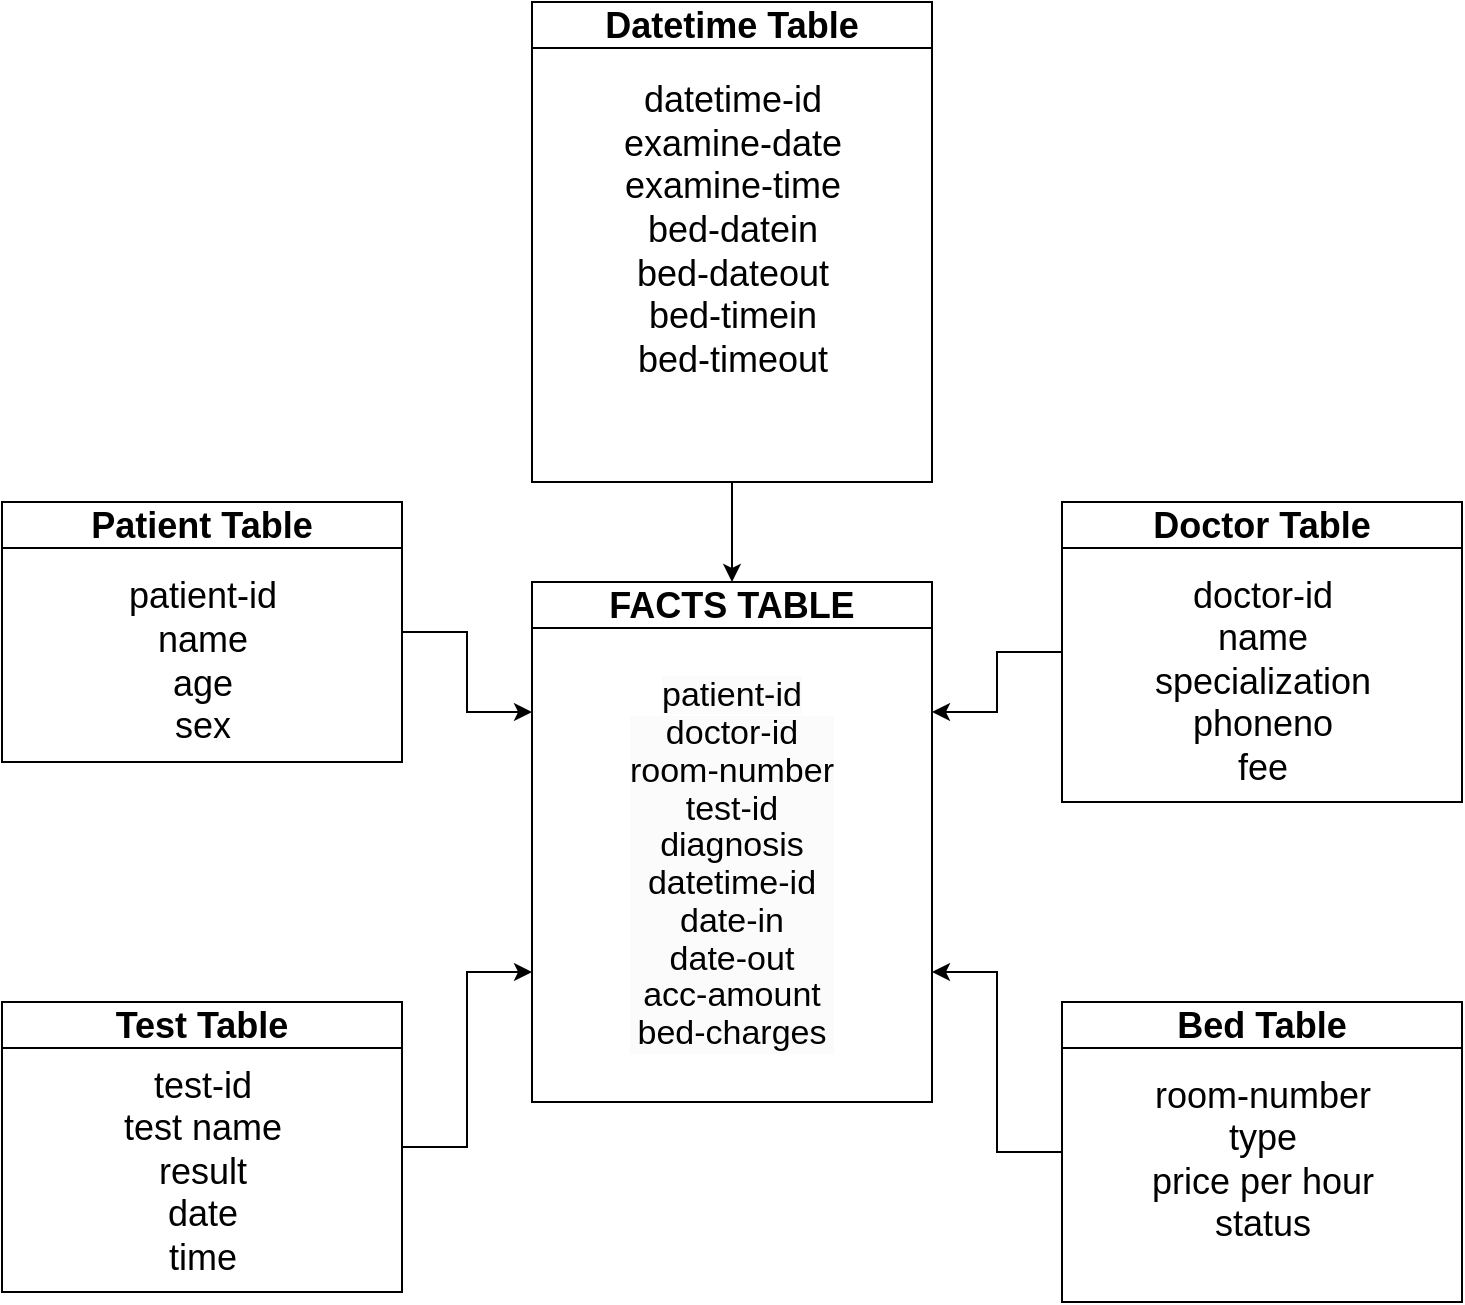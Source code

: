 <mxfile version="26.0.11">
  <diagram id="R2lEEEUBdFMjLlhIrx00" name="Page-1">
    <mxGraphModel dx="1985" dy="1135" grid="1" gridSize="10" guides="1" tooltips="1" connect="1" arrows="1" fold="1" page="1" pageScale="1" pageWidth="850" pageHeight="1100" math="0" shadow="0" extFonts="Permanent Marker^https://fonts.googleapis.com/css?family=Permanent+Marker">
      <root>
        <mxCell id="0" />
        <mxCell id="1" parent="0" />
        <mxCell id="8a2_uwXVVdshXIzQW2-n-33" value="&lt;font style=&quot;font-size: 18px;&quot;&gt;FACTS TABLE&lt;/font&gt;" style="swimlane;whiteSpace=wrap;html=1;" vertex="1" parent="1">
          <mxGeometry x="325" y="430" width="200" height="260" as="geometry" />
        </mxCell>
        <mxCell id="8a2_uwXVVdshXIzQW2-n-54" value="&lt;font style=&quot;forced-color-adjust: none; color: rgb(0, 0, 0); font-family: Helvetica; font-style: normal; font-variant-ligatures: normal; font-variant-caps: normal; font-weight: 400; letter-spacing: normal; orphans: 2; text-indent: 0px; text-transform: none; widows: 2; word-spacing: 0px; -webkit-text-stroke-width: 0px; white-space: nowrap; background-color: rgb(251, 251, 251); text-decoration-thickness: initial; text-decoration-style: initial; text-decoration-color: initial; line-height: 110%;&quot;&gt;patient-id&lt;/font&gt;&lt;div style=&quot;forced-color-adjust: none; color: rgb(0, 0, 0); font-family: Helvetica; font-style: normal; font-variant-ligatures: normal; font-variant-caps: normal; font-weight: 400; letter-spacing: normal; orphans: 2; text-indent: 0px; text-transform: none; widows: 2; word-spacing: 0px; -webkit-text-stroke-width: 0px; white-space: nowrap; background-color: rgb(251, 251, 251); text-decoration-thickness: initial; text-decoration-style: initial; text-decoration-color: initial; line-height: 110%;&quot;&gt;&lt;font style=&quot;forced-color-adjust: none; line-height: 110%;&quot;&gt;doctor-id&lt;/font&gt;&lt;/div&gt;&lt;div style=&quot;forced-color-adjust: none; color: rgb(0, 0, 0); font-family: Helvetica; font-style: normal; font-variant-ligatures: normal; font-variant-caps: normal; font-weight: 400; letter-spacing: normal; orphans: 2; text-indent: 0px; text-transform: none; widows: 2; word-spacing: 0px; -webkit-text-stroke-width: 0px; white-space: nowrap; background-color: rgb(251, 251, 251); text-decoration-thickness: initial; text-decoration-style: initial; text-decoration-color: initial; line-height: 110%;&quot;&gt;&lt;font style=&quot;forced-color-adjust: none; line-height: 110%;&quot;&gt;room-number&lt;/font&gt;&lt;/div&gt;&lt;div style=&quot;forced-color-adjust: none; color: rgb(0, 0, 0); font-family: Helvetica; font-style: normal; font-variant-ligatures: normal; font-variant-caps: normal; font-weight: 400; letter-spacing: normal; orphans: 2; text-indent: 0px; text-transform: none; widows: 2; word-spacing: 0px; -webkit-text-stroke-width: 0px; white-space: nowrap; background-color: rgb(251, 251, 251); text-decoration-thickness: initial; text-decoration-style: initial; text-decoration-color: initial; line-height: 110%;&quot;&gt;&lt;font style=&quot;forced-color-adjust: none; line-height: 110%;&quot;&gt;test-id&lt;/font&gt;&lt;/div&gt;&lt;div style=&quot;forced-color-adjust: none; color: rgb(0, 0, 0); font-family: Helvetica; font-style: normal; font-variant-ligatures: normal; font-variant-caps: normal; font-weight: 400; letter-spacing: normal; orphans: 2; text-indent: 0px; text-transform: none; widows: 2; word-spacing: 0px; -webkit-text-stroke-width: 0px; white-space: nowrap; background-color: rgb(251, 251, 251); text-decoration-thickness: initial; text-decoration-style: initial; text-decoration-color: initial; line-height: 110%;&quot;&gt;&lt;font style=&quot;forced-color-adjust: none; line-height: 110%;&quot;&gt;diagnosis&lt;/font&gt;&lt;/div&gt;&lt;div style=&quot;forced-color-adjust: none; color: rgb(0, 0, 0); font-family: Helvetica; font-style: normal; font-variant-ligatures: normal; font-variant-caps: normal; font-weight: 400; letter-spacing: normal; orphans: 2; text-indent: 0px; text-transform: none; widows: 2; word-spacing: 0px; -webkit-text-stroke-width: 0px; white-space: nowrap; background-color: rgb(251, 251, 251); text-decoration-thickness: initial; text-decoration-style: initial; text-decoration-color: initial; line-height: 110%;&quot;&gt;&lt;font style=&quot;forced-color-adjust: none; line-height: 110%;&quot;&gt;datetime-id&lt;/font&gt;&lt;/div&gt;&lt;div style=&quot;forced-color-adjust: none; color: rgb(0, 0, 0); font-family: Helvetica; font-style: normal; font-variant-ligatures: normal; font-variant-caps: normal; font-weight: 400; letter-spacing: normal; orphans: 2; text-indent: 0px; text-transform: none; widows: 2; word-spacing: 0px; -webkit-text-stroke-width: 0px; white-space: nowrap; background-color: rgb(251, 251, 251); text-decoration-thickness: initial; text-decoration-style: initial; text-decoration-color: initial; line-height: 110%;&quot;&gt;&lt;div style=&quot;forced-color-adjust: none;&quot;&gt;&lt;div style=&quot;forced-color-adjust: none;&quot;&gt;&lt;font style=&quot;forced-color-adjust: none; line-height: 110%;&quot;&gt;date-in&lt;/font&gt;&lt;/div&gt;&lt;div style=&quot;forced-color-adjust: none;&quot;&gt;&lt;font style=&quot;forced-color-adjust: none; line-height: 110%;&quot;&gt;date-out&lt;/font&gt;&lt;/div&gt;&lt;/div&gt;&lt;div style=&quot;forced-color-adjust: none;&quot;&gt;&lt;font style=&quot;forced-color-adjust: none; line-height: 110%;&quot;&gt;acc-amount&lt;/font&gt;&lt;/div&gt;&lt;/div&gt;&lt;div style=&quot;forced-color-adjust: none; color: rgb(0, 0, 0); font-family: Helvetica; font-style: normal; font-variant-ligatures: normal; font-variant-caps: normal; font-weight: 400; letter-spacing: normal; orphans: 2; text-indent: 0px; text-transform: none; widows: 2; word-spacing: 0px; -webkit-text-stroke-width: 0px; white-space: nowrap; background-color: rgb(251, 251, 251); text-decoration-thickness: initial; text-decoration-style: initial; text-decoration-color: initial; line-height: 110%;&quot;&gt;&lt;font style=&quot;forced-color-adjust: none; line-height: 110%;&quot;&gt;bed-charges&lt;/font&gt;&lt;/div&gt;" style="text;whiteSpace=wrap;html=1;align=center;fontSize=17;" vertex="1" parent="8a2_uwXVVdshXIzQW2-n-33">
          <mxGeometry x="45" y="40" width="110" height="200" as="geometry" />
        </mxCell>
        <mxCell id="8a2_uwXVVdshXIzQW2-n-51" style="edgeStyle=orthogonalEdgeStyle;rounded=0;orthogonalLoop=1;jettySize=auto;html=1;exitX=0;exitY=0.5;exitDx=0;exitDy=0;entryX=1;entryY=0.75;entryDx=0;entryDy=0;" edge="1" parent="1" source="8a2_uwXVVdshXIzQW2-n-34" target="8a2_uwXVVdshXIzQW2-n-33">
          <mxGeometry relative="1" as="geometry" />
        </mxCell>
        <mxCell id="8a2_uwXVVdshXIzQW2-n-34" value="&lt;font style=&quot;font-size: 18px;&quot;&gt;Bed Table&lt;/font&gt;" style="swimlane;whiteSpace=wrap;html=1;" vertex="1" parent="1">
          <mxGeometry x="590" y="640" width="200" height="150" as="geometry" />
        </mxCell>
        <mxCell id="8a2_uwXVVdshXIzQW2-n-44" value="&lt;font&gt;room-number&lt;/font&gt;&lt;div&gt;&lt;font&gt;type&lt;/font&gt;&lt;/div&gt;&lt;div&gt;&lt;font&gt;price per hour&lt;/font&gt;&lt;/div&gt;&lt;div&gt;&lt;font&gt;status&lt;/font&gt;&lt;/div&gt;&lt;div&gt;&lt;div style=&quot;&quot;&gt;&lt;br&gt;&lt;/div&gt;&lt;/div&gt;" style="text;html=1;align=center;verticalAlign=middle;resizable=0;points=[];autosize=1;strokeColor=none;fillColor=none;fontSize=18;" vertex="1" parent="8a2_uwXVVdshXIzQW2-n-34">
          <mxGeometry x="35" y="30" width="130" height="120" as="geometry" />
        </mxCell>
        <mxCell id="8a2_uwXVVdshXIzQW2-n-50" style="edgeStyle=orthogonalEdgeStyle;rounded=0;orthogonalLoop=1;jettySize=auto;html=1;exitX=1;exitY=0.5;exitDx=0;exitDy=0;entryX=0;entryY=0.75;entryDx=0;entryDy=0;" edge="1" parent="1" source="8a2_uwXVVdshXIzQW2-n-35" target="8a2_uwXVVdshXIzQW2-n-33">
          <mxGeometry relative="1" as="geometry" />
        </mxCell>
        <mxCell id="8a2_uwXVVdshXIzQW2-n-35" value="&lt;font style=&quot;font-size: 18px;&quot;&gt;Test Table&lt;/font&gt;" style="swimlane;whiteSpace=wrap;html=1;" vertex="1" parent="1">
          <mxGeometry x="60" y="640" width="200" height="145" as="geometry" />
        </mxCell>
        <mxCell id="8a2_uwXVVdshXIzQW2-n-43" value="test-id&lt;div&gt;test name&lt;/div&gt;&lt;div&gt;result&lt;/div&gt;&lt;div&gt;date&lt;/div&gt;&lt;div&gt;time&lt;/div&gt;" style="text;html=1;align=center;verticalAlign=middle;resizable=0;points=[];autosize=1;strokeColor=none;fillColor=none;fontSize=18;" vertex="1" parent="8a2_uwXVVdshXIzQW2-n-35">
          <mxGeometry x="50" y="25" width="100" height="120" as="geometry" />
        </mxCell>
        <mxCell id="8a2_uwXVVdshXIzQW2-n-49" style="edgeStyle=orthogonalEdgeStyle;rounded=0;orthogonalLoop=1;jettySize=auto;html=1;exitX=1;exitY=0.5;exitDx=0;exitDy=0;entryX=0;entryY=0.25;entryDx=0;entryDy=0;" edge="1" parent="1" source="8a2_uwXVVdshXIzQW2-n-36" target="8a2_uwXVVdshXIzQW2-n-33">
          <mxGeometry relative="1" as="geometry" />
        </mxCell>
        <mxCell id="8a2_uwXVVdshXIzQW2-n-36" value="&lt;font style=&quot;font-size: 18px;&quot;&gt;Patient Table&lt;/font&gt;" style="swimlane;whiteSpace=wrap;html=1;" vertex="1" parent="1">
          <mxGeometry x="60" y="390" width="200" height="130" as="geometry" />
        </mxCell>
        <mxCell id="8a2_uwXVVdshXIzQW2-n-42" value="patient-id&lt;div&gt;name&lt;/div&gt;&lt;div&gt;age&lt;/div&gt;&lt;div&gt;sex&lt;/div&gt;" style="text;html=1;align=center;verticalAlign=middle;resizable=0;points=[];autosize=1;strokeColor=none;fillColor=none;fontSize=18;" vertex="1" parent="8a2_uwXVVdshXIzQW2-n-36">
          <mxGeometry x="50" y="30" width="100" height="100" as="geometry" />
        </mxCell>
        <mxCell id="8a2_uwXVVdshXIzQW2-n-52" style="edgeStyle=orthogonalEdgeStyle;rounded=0;orthogonalLoop=1;jettySize=auto;html=1;exitX=0;exitY=0.5;exitDx=0;exitDy=0;entryX=1;entryY=0.25;entryDx=0;entryDy=0;" edge="1" parent="1" source="8a2_uwXVVdshXIzQW2-n-37" target="8a2_uwXVVdshXIzQW2-n-33">
          <mxGeometry relative="1" as="geometry" />
        </mxCell>
        <mxCell id="8a2_uwXVVdshXIzQW2-n-37" value="Doctor Table" style="swimlane;whiteSpace=wrap;html=1;fontSize=18;" vertex="1" parent="1">
          <mxGeometry x="590" y="390" width="200" height="150" as="geometry" />
        </mxCell>
        <mxCell id="8a2_uwXVVdshXIzQW2-n-41" value="&lt;div&gt;&lt;font&gt;doctor-id&lt;/font&gt;&lt;/div&gt;&lt;div&gt;&lt;font&gt;name&lt;/font&gt;&lt;/div&gt;&lt;div&gt;&lt;font&gt;specialization&lt;/font&gt;&lt;/div&gt;&lt;div&gt;&lt;font&gt;phoneno&lt;/font&gt;&lt;/div&gt;&lt;div&gt;&lt;div style=&quot;&quot;&gt;&lt;font style=&quot;&quot;&gt;&lt;font&gt;fee&lt;/font&gt;&lt;br&gt;&lt;/font&gt;&lt;/div&gt;&lt;/div&gt;" style="text;html=1;align=center;verticalAlign=middle;resizable=0;points=[];autosize=1;strokeColor=none;fillColor=none;fontSize=18;" vertex="1" parent="8a2_uwXVVdshXIzQW2-n-37">
          <mxGeometry x="35" y="30" width="130" height="120" as="geometry" />
        </mxCell>
        <mxCell id="8a2_uwXVVdshXIzQW2-n-53" style="edgeStyle=orthogonalEdgeStyle;rounded=0;orthogonalLoop=1;jettySize=auto;html=1;exitX=0.5;exitY=1;exitDx=0;exitDy=0;entryX=0.5;entryY=0;entryDx=0;entryDy=0;" edge="1" parent="1" source="8a2_uwXVVdshXIzQW2-n-46" target="8a2_uwXVVdshXIzQW2-n-33">
          <mxGeometry relative="1" as="geometry" />
        </mxCell>
        <mxCell id="8a2_uwXVVdshXIzQW2-n-46" value="&lt;font style=&quot;font-size: 18px;&quot;&gt;Datetime Table&lt;/font&gt;" style="swimlane;whiteSpace=wrap;html=1;" vertex="1" parent="1">
          <mxGeometry x="325" y="140" width="200" height="240" as="geometry" />
        </mxCell>
        <mxCell id="8a2_uwXVVdshXIzQW2-n-47" value="datetime-id&lt;div&gt;examine-date&lt;/div&gt;&lt;div&gt;examine-time&lt;/div&gt;&lt;div&gt;bed-datein&lt;/div&gt;&lt;div&gt;bed-dateout&lt;/div&gt;&lt;div&gt;bed-timein&lt;/div&gt;&lt;div&gt;bed-timeout&lt;/div&gt;&lt;div&gt;&lt;br&gt;&lt;/div&gt;" style="text;html=1;align=center;verticalAlign=middle;resizable=0;points=[];autosize=1;strokeColor=none;fillColor=none;fontSize=18;" vertex="1" parent="8a2_uwXVVdshXIzQW2-n-46">
          <mxGeometry x="35" y="30" width="130" height="190" as="geometry" />
        </mxCell>
      </root>
    </mxGraphModel>
  </diagram>
</mxfile>
